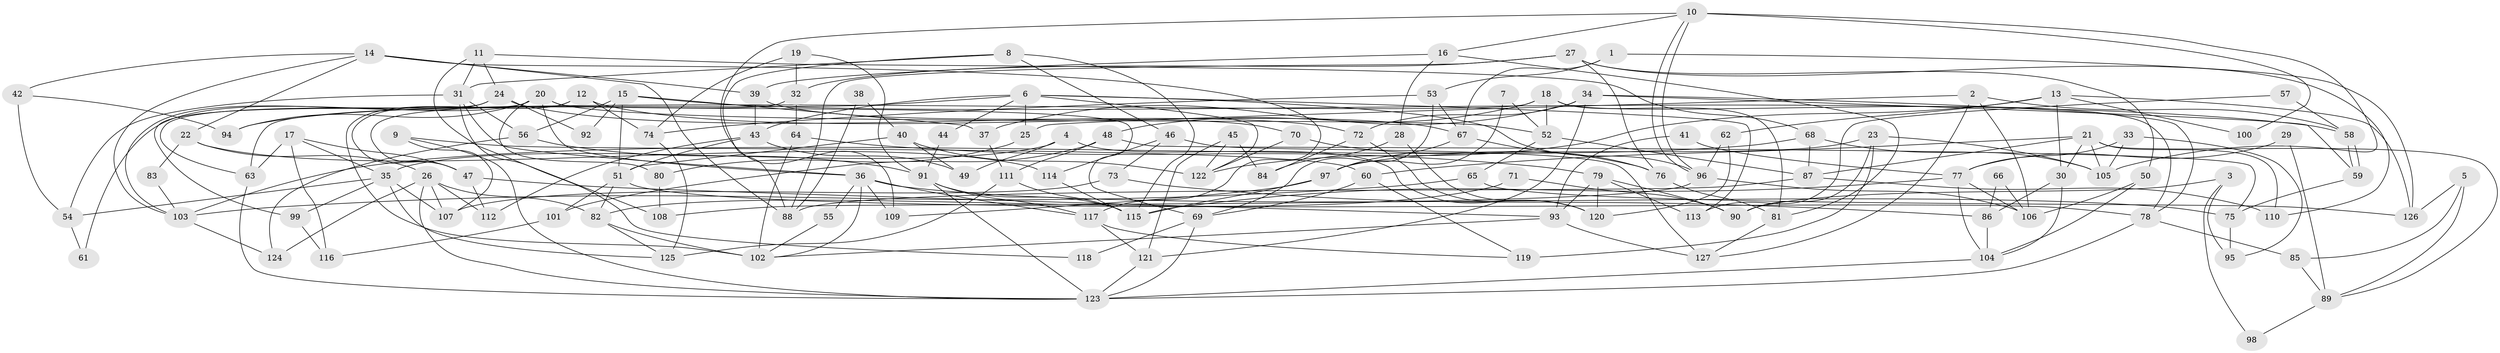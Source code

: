 // coarse degree distribution, {5: 0.2727272727272727, 7: 0.06818181818181818, 2: 0.09090909090909091, 3: 0.18181818181818182, 8: 0.03409090909090909, 6: 0.056818181818181816, 4: 0.2727272727272727, 10: 0.022727272727272728}
// Generated by graph-tools (version 1.1) at 2025/53/03/04/25 21:53:44]
// undirected, 127 vertices, 254 edges
graph export_dot {
graph [start="1"]
  node [color=gray90,style=filled];
  1;
  2;
  3;
  4;
  5;
  6;
  7;
  8;
  9;
  10;
  11;
  12;
  13;
  14;
  15;
  16;
  17;
  18;
  19;
  20;
  21;
  22;
  23;
  24;
  25;
  26;
  27;
  28;
  29;
  30;
  31;
  32;
  33;
  34;
  35;
  36;
  37;
  38;
  39;
  40;
  41;
  42;
  43;
  44;
  45;
  46;
  47;
  48;
  49;
  50;
  51;
  52;
  53;
  54;
  55;
  56;
  57;
  58;
  59;
  60;
  61;
  62;
  63;
  64;
  65;
  66;
  67;
  68;
  69;
  70;
  71;
  72;
  73;
  74;
  75;
  76;
  77;
  78;
  79;
  80;
  81;
  82;
  83;
  84;
  85;
  86;
  87;
  88;
  89;
  90;
  91;
  92;
  93;
  94;
  95;
  96;
  97;
  98;
  99;
  100;
  101;
  102;
  103;
  104;
  105;
  106;
  107;
  108;
  109;
  110;
  111;
  112;
  113;
  114;
  115;
  116;
  117;
  118;
  119;
  120;
  121;
  122;
  123;
  124;
  125;
  126;
  127;
  1 -- 67;
  1 -- 126;
  1 -- 53;
  2 -- 25;
  2 -- 106;
  2 -- 58;
  2 -- 127;
  3 -- 95;
  3 -- 90;
  3 -- 98;
  4 -- 120;
  4 -- 35;
  4 -- 49;
  5 -- 126;
  5 -- 89;
  5 -- 85;
  6 -- 43;
  6 -- 94;
  6 -- 25;
  6 -- 44;
  6 -- 96;
  6 -- 113;
  6 -- 122;
  7 -- 52;
  7 -- 97;
  8 -- 46;
  8 -- 88;
  8 -- 31;
  8 -- 115;
  9 -- 123;
  9 -- 60;
  9 -- 107;
  10 -- 105;
  10 -- 96;
  10 -- 96;
  10 -- 16;
  10 -- 100;
  10 -- 109;
  11 -- 24;
  11 -- 31;
  11 -- 68;
  11 -- 108;
  12 -- 102;
  12 -- 74;
  12 -- 47;
  12 -- 67;
  13 -- 122;
  13 -- 62;
  13 -- 30;
  13 -- 100;
  13 -- 126;
  14 -- 88;
  14 -- 103;
  14 -- 22;
  14 -- 39;
  14 -- 42;
  14 -- 117;
  15 -- 51;
  15 -- 58;
  15 -- 37;
  15 -- 56;
  15 -- 92;
  16 -- 39;
  16 -- 28;
  16 -- 81;
  17 -- 63;
  17 -- 35;
  17 -- 47;
  17 -- 116;
  18 -- 78;
  18 -- 81;
  18 -- 48;
  18 -- 52;
  18 -- 63;
  19 -- 74;
  19 -- 32;
  19 -- 91;
  20 -- 63;
  20 -- 36;
  20 -- 52;
  20 -- 61;
  20 -- 69;
  20 -- 80;
  20 -- 94;
  21 -- 60;
  21 -- 30;
  21 -- 87;
  21 -- 89;
  21 -- 105;
  21 -- 110;
  22 -- 26;
  22 -- 83;
  22 -- 114;
  23 -- 105;
  23 -- 97;
  23 -- 90;
  23 -- 119;
  24 -- 103;
  24 -- 99;
  24 -- 72;
  24 -- 92;
  25 -- 80;
  26 -- 123;
  26 -- 82;
  26 -- 107;
  26 -- 112;
  26 -- 124;
  27 -- 76;
  27 -- 110;
  27 -- 32;
  27 -- 50;
  27 -- 88;
  28 -- 84;
  28 -- 120;
  29 -- 77;
  29 -- 89;
  30 -- 104;
  30 -- 86;
  31 -- 56;
  31 -- 36;
  31 -- 54;
  31 -- 118;
  32 -- 47;
  32 -- 64;
  33 -- 77;
  33 -- 105;
  33 -- 95;
  34 -- 37;
  34 -- 72;
  34 -- 59;
  34 -- 78;
  34 -- 121;
  35 -- 125;
  35 -- 107;
  35 -- 54;
  35 -- 99;
  36 -- 109;
  36 -- 55;
  36 -- 75;
  36 -- 102;
  36 -- 117;
  37 -- 111;
  38 -- 88;
  38 -- 40;
  39 -- 43;
  39 -- 70;
  40 -- 122;
  40 -- 49;
  40 -- 51;
  41 -- 77;
  41 -- 93;
  42 -- 54;
  42 -- 94;
  43 -- 112;
  43 -- 51;
  43 -- 49;
  44 -- 91;
  45 -- 121;
  45 -- 122;
  45 -- 84;
  46 -- 73;
  46 -- 114;
  46 -- 127;
  47 -- 93;
  47 -- 112;
  48 -- 75;
  48 -- 101;
  48 -- 111;
  50 -- 106;
  50 -- 104;
  51 -- 78;
  51 -- 82;
  51 -- 101;
  52 -- 65;
  52 -- 87;
  53 -- 69;
  53 -- 67;
  53 -- 74;
  54 -- 61;
  55 -- 102;
  56 -- 91;
  56 -- 124;
  57 -- 58;
  57 -- 113;
  58 -- 59;
  58 -- 59;
  59 -- 75;
  60 -- 69;
  60 -- 119;
  62 -- 96;
  62 -- 120;
  63 -- 123;
  64 -- 102;
  64 -- 79;
  65 -- 103;
  65 -- 126;
  66 -- 86;
  66 -- 106;
  67 -- 76;
  67 -- 97;
  68 -- 87;
  68 -- 103;
  68 -- 105;
  69 -- 123;
  69 -- 118;
  70 -- 76;
  70 -- 122;
  71 -- 82;
  71 -- 90;
  72 -- 120;
  72 -- 84;
  73 -- 86;
  73 -- 107;
  74 -- 125;
  75 -- 95;
  76 -- 81;
  77 -- 115;
  77 -- 104;
  77 -- 106;
  78 -- 123;
  78 -- 85;
  79 -- 93;
  79 -- 90;
  79 -- 113;
  79 -- 120;
  80 -- 108;
  81 -- 127;
  82 -- 102;
  82 -- 125;
  83 -- 103;
  85 -- 89;
  86 -- 104;
  87 -- 88;
  87 -- 110;
  89 -- 98;
  91 -- 117;
  91 -- 115;
  91 -- 123;
  93 -- 127;
  93 -- 102;
  96 -- 106;
  96 -- 108;
  97 -- 115;
  97 -- 109;
  99 -- 116;
  101 -- 116;
  103 -- 124;
  104 -- 123;
  111 -- 115;
  111 -- 125;
  114 -- 115;
  117 -- 119;
  117 -- 121;
  121 -- 123;
}
